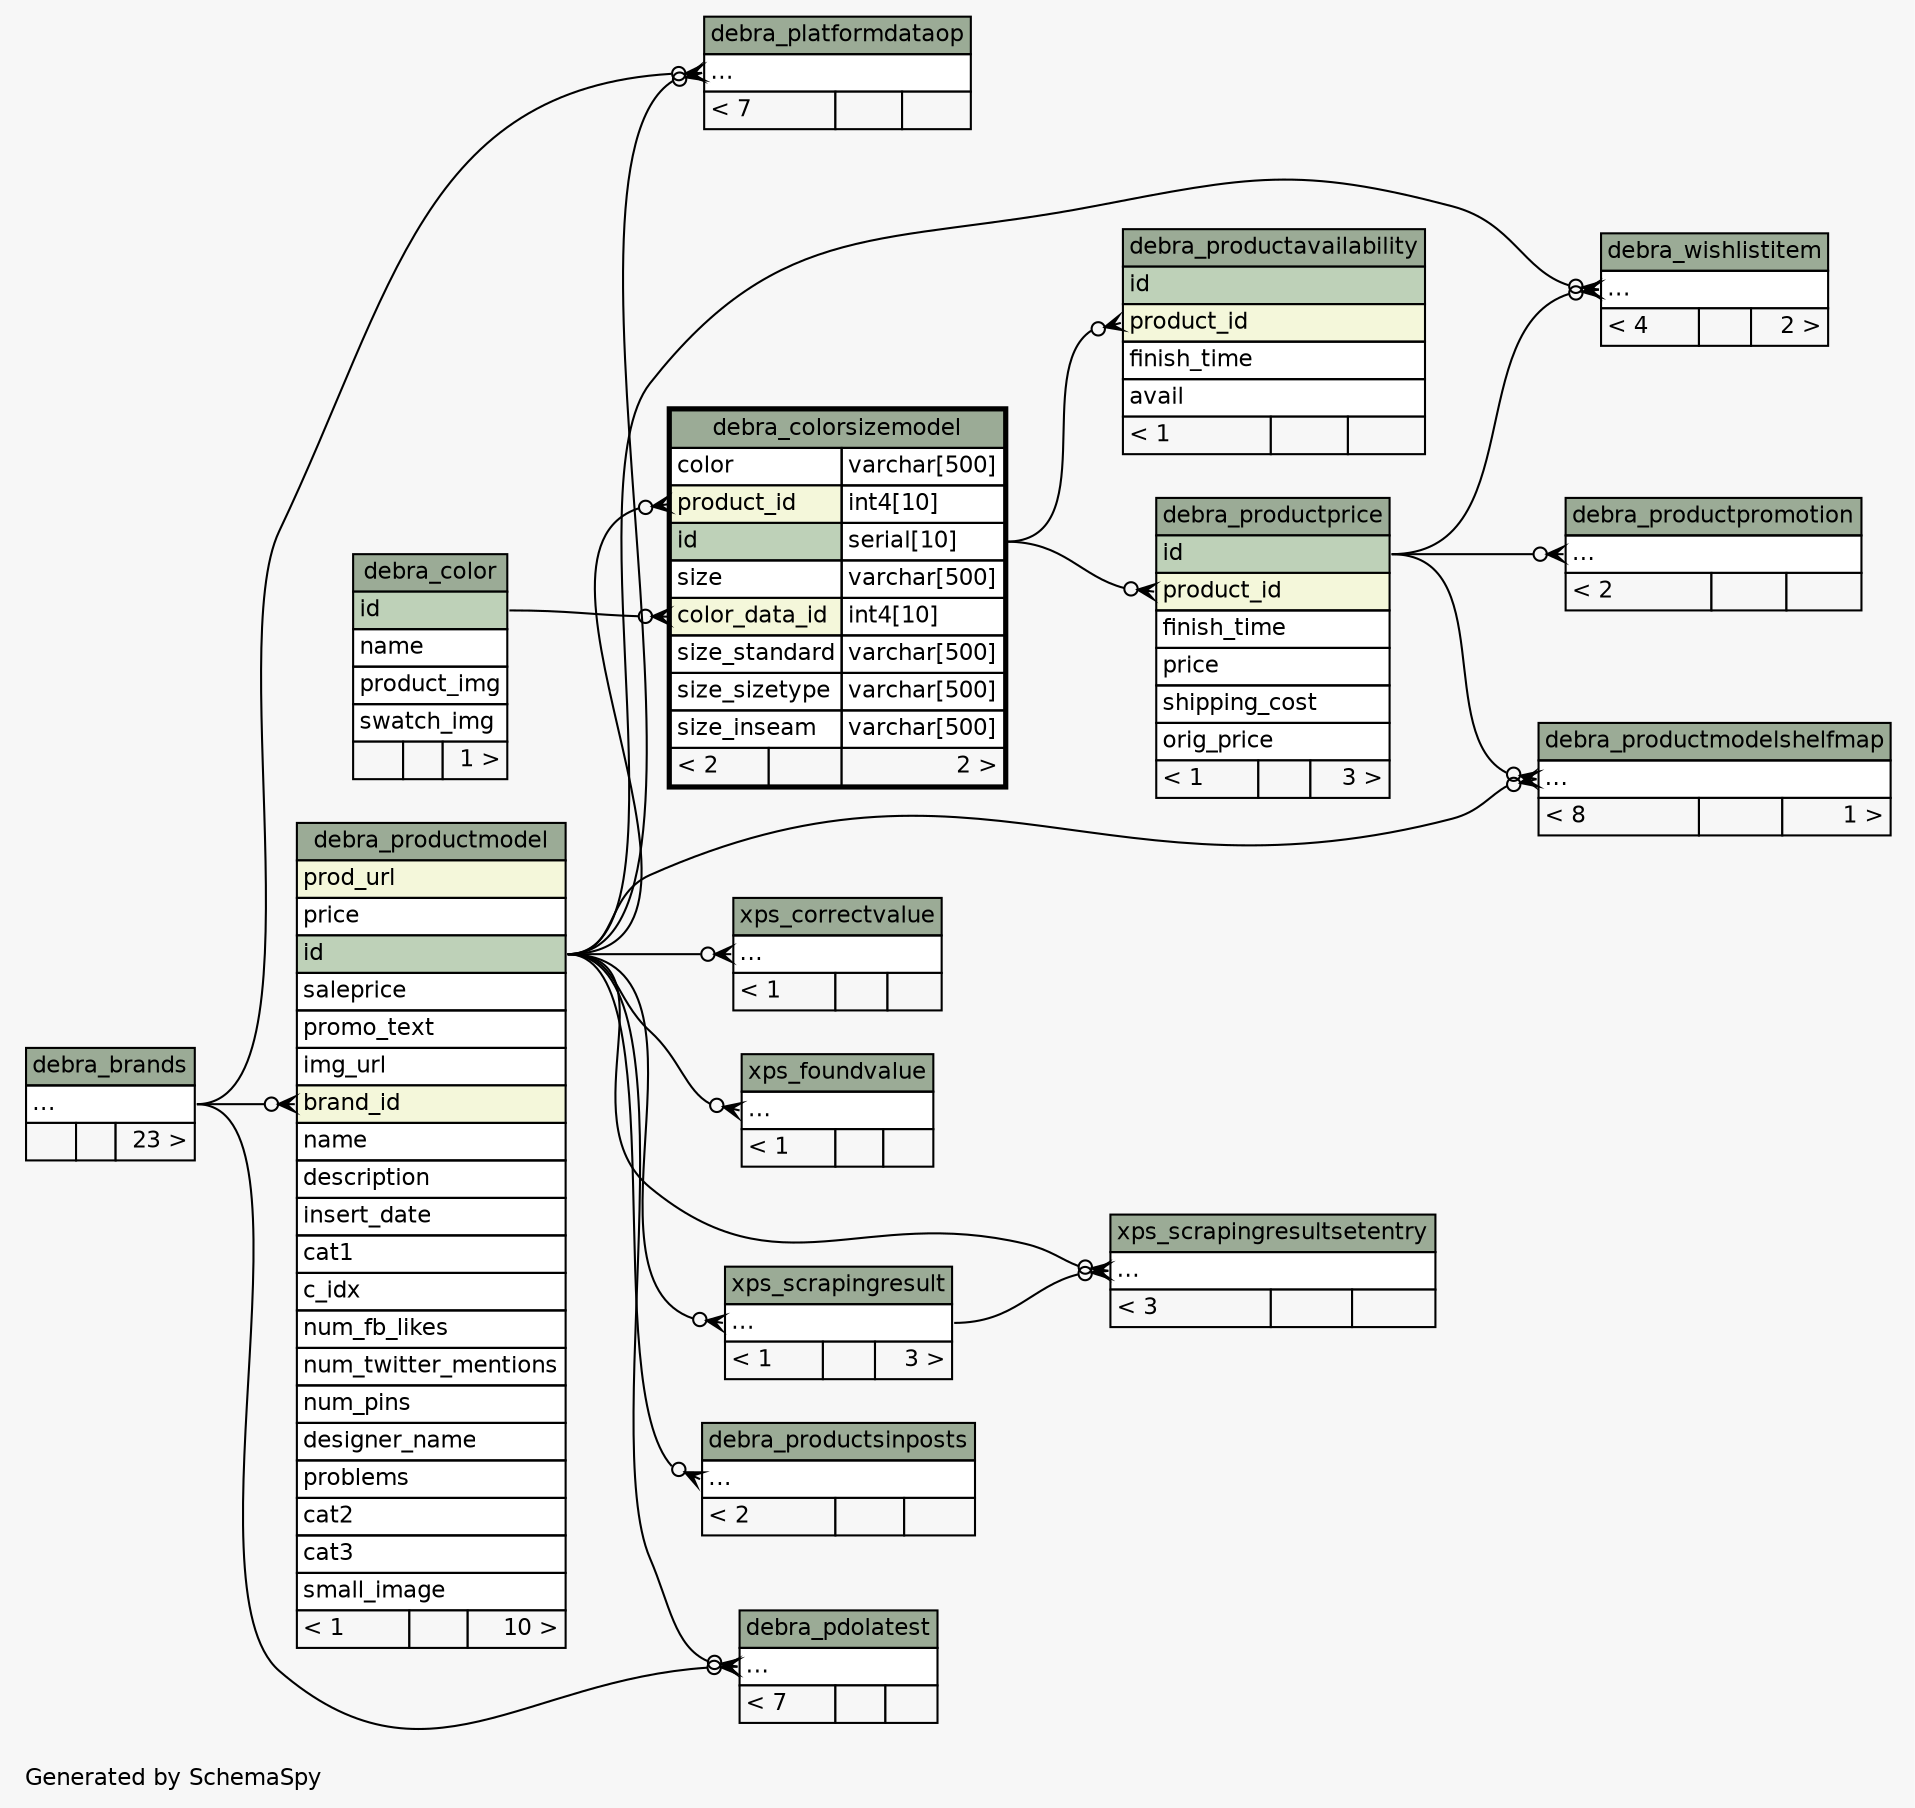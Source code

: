// dot 2.36.0 on Linux 3.17.0-rc4-a1
// SchemaSpy rev 590
digraph "twoDegreesRelationshipsDiagram" {
  graph [
    rankdir="RL"
    bgcolor="#f7f7f7"
    label="\nGenerated by SchemaSpy"
    labeljust="l"
    nodesep="0.18"
    ranksep="0.46"
    fontname="Helvetica"
    fontsize="11"
  ];
  node [
    fontname="Helvetica"
    fontsize="11"
    shape="plaintext"
  ];
  edge [
    arrowsize="0.8"
  ];
  "debra_colorsizemodel":"color_data_id":w -> "debra_color":"id":e [arrowhead=none dir=back arrowtail=crowodot];
  "debra_colorsizemodel":"product_id":w -> "debra_productmodel":"id":e [arrowhead=none dir=back arrowtail=crowodot];
  "debra_pdolatest":"elipses":w -> "debra_brands":"elipses":e [arrowhead=none dir=back arrowtail=crowodot];
  "debra_pdolatest":"elipses":w -> "debra_productmodel":"id":e [arrowhead=none dir=back arrowtail=crowodot];
  "debra_platformdataop":"elipses":w -> "debra_brands":"elipses":e [arrowhead=none dir=back arrowtail=crowodot];
  "debra_platformdataop":"elipses":w -> "debra_productmodel":"id":e [arrowhead=none dir=back arrowtail=crowodot];
  "debra_productavailability":"product_id":w -> "debra_colorsizemodel":"id.type":e [arrowhead=none dir=back arrowtail=crowodot];
  "debra_productmodel":"brand_id":w -> "debra_brands":"elipses":e [arrowhead=none dir=back arrowtail=crowodot];
  "debra_productmodelshelfmap":"elipses":w -> "debra_productprice":"id":e [arrowhead=none dir=back arrowtail=crowodot];
  "debra_productmodelshelfmap":"elipses":w -> "debra_productmodel":"id":e [arrowhead=none dir=back arrowtail=crowodot];
  "debra_productprice":"product_id":w -> "debra_colorsizemodel":"id.type":e [arrowhead=none dir=back arrowtail=crowodot];
  "debra_productpromotion":"elipses":w -> "debra_productprice":"id":e [arrowhead=none dir=back arrowtail=crowodot];
  "debra_productsinposts":"elipses":w -> "debra_productmodel":"id":e [arrowhead=none dir=back arrowtail=crowodot];
  "debra_wishlistitem":"elipses":w -> "debra_productprice":"id":e [arrowhead=none dir=back arrowtail=crowodot];
  "debra_wishlistitem":"elipses":w -> "debra_productmodel":"id":e [arrowhead=none dir=back arrowtail=crowodot];
  "xps_correctvalue":"elipses":w -> "debra_productmodel":"id":e [arrowhead=none dir=back arrowtail=crowodot];
  "xps_foundvalue":"elipses":w -> "debra_productmodel":"id":e [arrowhead=none dir=back arrowtail=crowodot];
  "xps_scrapingresult":"elipses":w -> "debra_productmodel":"id":e [arrowhead=none dir=back arrowtail=crowodot];
  "xps_scrapingresultsetentry":"elipses":w -> "debra_productmodel":"id":e [arrowhead=none dir=back arrowtail=crowodot];
  "xps_scrapingresultsetentry":"elipses":w -> "xps_scrapingresult":"elipses":e [arrowhead=none dir=back arrowtail=crowodot];
  "debra_brands" [
    label=<
    <TABLE BORDER="0" CELLBORDER="1" CELLSPACING="0" BGCOLOR="#ffffff">
      <TR><TD COLSPAN="3" BGCOLOR="#9bab96" ALIGN="CENTER">debra_brands</TD></TR>
      <TR><TD PORT="elipses" COLSPAN="3" ALIGN="LEFT">...</TD></TR>
      <TR><TD ALIGN="LEFT" BGCOLOR="#f7f7f7">  </TD><TD ALIGN="RIGHT" BGCOLOR="#f7f7f7">  </TD><TD ALIGN="RIGHT" BGCOLOR="#f7f7f7">23 &gt;</TD></TR>
    </TABLE>>
    URL="debra_brands.html"
    tooltip="debra_brands"
  ];
  "debra_color" [
    label=<
    <TABLE BORDER="0" CELLBORDER="1" CELLSPACING="0" BGCOLOR="#ffffff">
      <TR><TD COLSPAN="3" BGCOLOR="#9bab96" ALIGN="CENTER">debra_color</TD></TR>
      <TR><TD PORT="id" COLSPAN="3" BGCOLOR="#bed1b8" ALIGN="LEFT">id</TD></TR>
      <TR><TD PORT="name" COLSPAN="3" ALIGN="LEFT">name</TD></TR>
      <TR><TD PORT="product_img" COLSPAN="3" ALIGN="LEFT">product_img</TD></TR>
      <TR><TD PORT="swatch_img" COLSPAN="3" ALIGN="LEFT">swatch_img</TD></TR>
      <TR><TD ALIGN="LEFT" BGCOLOR="#f7f7f7">  </TD><TD ALIGN="RIGHT" BGCOLOR="#f7f7f7">  </TD><TD ALIGN="RIGHT" BGCOLOR="#f7f7f7">1 &gt;</TD></TR>
    </TABLE>>
    URL="debra_color.html"
    tooltip="debra_color"
  ];
  "debra_colorsizemodel" [
    label=<
    <TABLE BORDER="2" CELLBORDER="1" CELLSPACING="0" BGCOLOR="#ffffff">
      <TR><TD COLSPAN="3" BGCOLOR="#9bab96" ALIGN="CENTER">debra_colorsizemodel</TD></TR>
      <TR><TD PORT="color" COLSPAN="2" ALIGN="LEFT">color</TD><TD PORT="color.type" ALIGN="LEFT">varchar[500]</TD></TR>
      <TR><TD PORT="product_id" COLSPAN="2" BGCOLOR="#f4f7da" ALIGN="LEFT">product_id</TD><TD PORT="product_id.type" ALIGN="LEFT">int4[10]</TD></TR>
      <TR><TD PORT="id" COLSPAN="2" BGCOLOR="#bed1b8" ALIGN="LEFT">id</TD><TD PORT="id.type" ALIGN="LEFT">serial[10]</TD></TR>
      <TR><TD PORT="size" COLSPAN="2" ALIGN="LEFT">size</TD><TD PORT="size.type" ALIGN="LEFT">varchar[500]</TD></TR>
      <TR><TD PORT="color_data_id" COLSPAN="2" BGCOLOR="#f4f7da" ALIGN="LEFT">color_data_id</TD><TD PORT="color_data_id.type" ALIGN="LEFT">int4[10]</TD></TR>
      <TR><TD PORT="size_standard" COLSPAN="2" ALIGN="LEFT">size_standard</TD><TD PORT="size_standard.type" ALIGN="LEFT">varchar[500]</TD></TR>
      <TR><TD PORT="size_sizetype" COLSPAN="2" ALIGN="LEFT">size_sizetype</TD><TD PORT="size_sizetype.type" ALIGN="LEFT">varchar[500]</TD></TR>
      <TR><TD PORT="size_inseam" COLSPAN="2" ALIGN="LEFT">size_inseam</TD><TD PORT="size_inseam.type" ALIGN="LEFT">varchar[500]</TD></TR>
      <TR><TD ALIGN="LEFT" BGCOLOR="#f7f7f7">&lt; 2</TD><TD ALIGN="RIGHT" BGCOLOR="#f7f7f7">  </TD><TD ALIGN="RIGHT" BGCOLOR="#f7f7f7">2 &gt;</TD></TR>
    </TABLE>>
    URL="debra_colorsizemodel.html"
    tooltip="debra_colorsizemodel"
  ];
  "debra_pdolatest" [
    label=<
    <TABLE BORDER="0" CELLBORDER="1" CELLSPACING="0" BGCOLOR="#ffffff">
      <TR><TD COLSPAN="3" BGCOLOR="#9bab96" ALIGN="CENTER">debra_pdolatest</TD></TR>
      <TR><TD PORT="elipses" COLSPAN="3" ALIGN="LEFT">...</TD></TR>
      <TR><TD ALIGN="LEFT" BGCOLOR="#f7f7f7">&lt; 7</TD><TD ALIGN="RIGHT" BGCOLOR="#f7f7f7">  </TD><TD ALIGN="RIGHT" BGCOLOR="#f7f7f7">  </TD></TR>
    </TABLE>>
    URL="debra_pdolatest.html"
    tooltip="debra_pdolatest"
  ];
  "debra_platformdataop" [
    label=<
    <TABLE BORDER="0" CELLBORDER="1" CELLSPACING="0" BGCOLOR="#ffffff">
      <TR><TD COLSPAN="3" BGCOLOR="#9bab96" ALIGN="CENTER">debra_platformdataop</TD></TR>
      <TR><TD PORT="elipses" COLSPAN="3" ALIGN="LEFT">...</TD></TR>
      <TR><TD ALIGN="LEFT" BGCOLOR="#f7f7f7">&lt; 7</TD><TD ALIGN="RIGHT" BGCOLOR="#f7f7f7">  </TD><TD ALIGN="RIGHT" BGCOLOR="#f7f7f7">  </TD></TR>
    </TABLE>>
    URL="debra_platformdataop.html"
    tooltip="debra_platformdataop"
  ];
  "debra_productavailability" [
    label=<
    <TABLE BORDER="0" CELLBORDER="1" CELLSPACING="0" BGCOLOR="#ffffff">
      <TR><TD COLSPAN="3" BGCOLOR="#9bab96" ALIGN="CENTER">debra_productavailability</TD></TR>
      <TR><TD PORT="id" COLSPAN="3" BGCOLOR="#bed1b8" ALIGN="LEFT">id</TD></TR>
      <TR><TD PORT="product_id" COLSPAN="3" BGCOLOR="#f4f7da" ALIGN="LEFT">product_id</TD></TR>
      <TR><TD PORT="finish_time" COLSPAN="3" ALIGN="LEFT">finish_time</TD></TR>
      <TR><TD PORT="avail" COLSPAN="3" ALIGN="LEFT">avail</TD></TR>
      <TR><TD ALIGN="LEFT" BGCOLOR="#f7f7f7">&lt; 1</TD><TD ALIGN="RIGHT" BGCOLOR="#f7f7f7">  </TD><TD ALIGN="RIGHT" BGCOLOR="#f7f7f7">  </TD></TR>
    </TABLE>>
    URL="debra_productavailability.html"
    tooltip="debra_productavailability"
  ];
  "debra_productmodel" [
    label=<
    <TABLE BORDER="0" CELLBORDER="1" CELLSPACING="0" BGCOLOR="#ffffff">
      <TR><TD COLSPAN="3" BGCOLOR="#9bab96" ALIGN="CENTER">debra_productmodel</TD></TR>
      <TR><TD PORT="prod_url" COLSPAN="3" BGCOLOR="#f4f7da" ALIGN="LEFT">prod_url</TD></TR>
      <TR><TD PORT="price" COLSPAN="3" ALIGN="LEFT">price</TD></TR>
      <TR><TD PORT="id" COLSPAN="3" BGCOLOR="#bed1b8" ALIGN="LEFT">id</TD></TR>
      <TR><TD PORT="saleprice" COLSPAN="3" ALIGN="LEFT">saleprice</TD></TR>
      <TR><TD PORT="promo_text" COLSPAN="3" ALIGN="LEFT">promo_text</TD></TR>
      <TR><TD PORT="img_url" COLSPAN="3" ALIGN="LEFT">img_url</TD></TR>
      <TR><TD PORT="brand_id" COLSPAN="3" BGCOLOR="#f4f7da" ALIGN="LEFT">brand_id</TD></TR>
      <TR><TD PORT="name" COLSPAN="3" ALIGN="LEFT">name</TD></TR>
      <TR><TD PORT="description" COLSPAN="3" ALIGN="LEFT">description</TD></TR>
      <TR><TD PORT="insert_date" COLSPAN="3" ALIGN="LEFT">insert_date</TD></TR>
      <TR><TD PORT="cat1" COLSPAN="3" ALIGN="LEFT">cat1</TD></TR>
      <TR><TD PORT="c_idx" COLSPAN="3" ALIGN="LEFT">c_idx</TD></TR>
      <TR><TD PORT="num_fb_likes" COLSPAN="3" ALIGN="LEFT">num_fb_likes</TD></TR>
      <TR><TD PORT="num_twitter_mentions" COLSPAN="3" ALIGN="LEFT">num_twitter_mentions</TD></TR>
      <TR><TD PORT="num_pins" COLSPAN="3" ALIGN="LEFT">num_pins</TD></TR>
      <TR><TD PORT="designer_name" COLSPAN="3" ALIGN="LEFT">designer_name</TD></TR>
      <TR><TD PORT="problems" COLSPAN="3" ALIGN="LEFT">problems</TD></TR>
      <TR><TD PORT="cat2" COLSPAN="3" ALIGN="LEFT">cat2</TD></TR>
      <TR><TD PORT="cat3" COLSPAN="3" ALIGN="LEFT">cat3</TD></TR>
      <TR><TD PORT="small_image" COLSPAN="3" ALIGN="LEFT">small_image</TD></TR>
      <TR><TD ALIGN="LEFT" BGCOLOR="#f7f7f7">&lt; 1</TD><TD ALIGN="RIGHT" BGCOLOR="#f7f7f7">  </TD><TD ALIGN="RIGHT" BGCOLOR="#f7f7f7">10 &gt;</TD></TR>
    </TABLE>>
    URL="debra_productmodel.html"
    tooltip="debra_productmodel"
  ];
  "debra_productmodelshelfmap" [
    label=<
    <TABLE BORDER="0" CELLBORDER="1" CELLSPACING="0" BGCOLOR="#ffffff">
      <TR><TD COLSPAN="3" BGCOLOR="#9bab96" ALIGN="CENTER">debra_productmodelshelfmap</TD></TR>
      <TR><TD PORT="elipses" COLSPAN="3" ALIGN="LEFT">...</TD></TR>
      <TR><TD ALIGN="LEFT" BGCOLOR="#f7f7f7">&lt; 8</TD><TD ALIGN="RIGHT" BGCOLOR="#f7f7f7">  </TD><TD ALIGN="RIGHT" BGCOLOR="#f7f7f7">1 &gt;</TD></TR>
    </TABLE>>
    URL="debra_productmodelshelfmap.html"
    tooltip="debra_productmodelshelfmap"
  ];
  "debra_productprice" [
    label=<
    <TABLE BORDER="0" CELLBORDER="1" CELLSPACING="0" BGCOLOR="#ffffff">
      <TR><TD COLSPAN="3" BGCOLOR="#9bab96" ALIGN="CENTER">debra_productprice</TD></TR>
      <TR><TD PORT="id" COLSPAN="3" BGCOLOR="#bed1b8" ALIGN="LEFT">id</TD></TR>
      <TR><TD PORT="product_id" COLSPAN="3" BGCOLOR="#f4f7da" ALIGN="LEFT">product_id</TD></TR>
      <TR><TD PORT="finish_time" COLSPAN="3" ALIGN="LEFT">finish_time</TD></TR>
      <TR><TD PORT="price" COLSPAN="3" ALIGN="LEFT">price</TD></TR>
      <TR><TD PORT="shipping_cost" COLSPAN="3" ALIGN="LEFT">shipping_cost</TD></TR>
      <TR><TD PORT="orig_price" COLSPAN="3" ALIGN="LEFT">orig_price</TD></TR>
      <TR><TD ALIGN="LEFT" BGCOLOR="#f7f7f7">&lt; 1</TD><TD ALIGN="RIGHT" BGCOLOR="#f7f7f7">  </TD><TD ALIGN="RIGHT" BGCOLOR="#f7f7f7">3 &gt;</TD></TR>
    </TABLE>>
    URL="debra_productprice.html"
    tooltip="debra_productprice"
  ];
  "debra_productpromotion" [
    label=<
    <TABLE BORDER="0" CELLBORDER="1" CELLSPACING="0" BGCOLOR="#ffffff">
      <TR><TD COLSPAN="3" BGCOLOR="#9bab96" ALIGN="CENTER">debra_productpromotion</TD></TR>
      <TR><TD PORT="elipses" COLSPAN="3" ALIGN="LEFT">...</TD></TR>
      <TR><TD ALIGN="LEFT" BGCOLOR="#f7f7f7">&lt; 2</TD><TD ALIGN="RIGHT" BGCOLOR="#f7f7f7">  </TD><TD ALIGN="RIGHT" BGCOLOR="#f7f7f7">  </TD></TR>
    </TABLE>>
    URL="debra_productpromotion.html"
    tooltip="debra_productpromotion"
  ];
  "debra_productsinposts" [
    label=<
    <TABLE BORDER="0" CELLBORDER="1" CELLSPACING="0" BGCOLOR="#ffffff">
      <TR><TD COLSPAN="3" BGCOLOR="#9bab96" ALIGN="CENTER">debra_productsinposts</TD></TR>
      <TR><TD PORT="elipses" COLSPAN="3" ALIGN="LEFT">...</TD></TR>
      <TR><TD ALIGN="LEFT" BGCOLOR="#f7f7f7">&lt; 2</TD><TD ALIGN="RIGHT" BGCOLOR="#f7f7f7">  </TD><TD ALIGN="RIGHT" BGCOLOR="#f7f7f7">  </TD></TR>
    </TABLE>>
    URL="debra_productsinposts.html"
    tooltip="debra_productsinposts"
  ];
  "debra_wishlistitem" [
    label=<
    <TABLE BORDER="0" CELLBORDER="1" CELLSPACING="0" BGCOLOR="#ffffff">
      <TR><TD COLSPAN="3" BGCOLOR="#9bab96" ALIGN="CENTER">debra_wishlistitem</TD></TR>
      <TR><TD PORT="elipses" COLSPAN="3" ALIGN="LEFT">...</TD></TR>
      <TR><TD ALIGN="LEFT" BGCOLOR="#f7f7f7">&lt; 4</TD><TD ALIGN="RIGHT" BGCOLOR="#f7f7f7">  </TD><TD ALIGN="RIGHT" BGCOLOR="#f7f7f7">2 &gt;</TD></TR>
    </TABLE>>
    URL="debra_wishlistitem.html"
    tooltip="debra_wishlistitem"
  ];
  "xps_correctvalue" [
    label=<
    <TABLE BORDER="0" CELLBORDER="1" CELLSPACING="0" BGCOLOR="#ffffff">
      <TR><TD COLSPAN="3" BGCOLOR="#9bab96" ALIGN="CENTER">xps_correctvalue</TD></TR>
      <TR><TD PORT="elipses" COLSPAN="3" ALIGN="LEFT">...</TD></TR>
      <TR><TD ALIGN="LEFT" BGCOLOR="#f7f7f7">&lt; 1</TD><TD ALIGN="RIGHT" BGCOLOR="#f7f7f7">  </TD><TD ALIGN="RIGHT" BGCOLOR="#f7f7f7">  </TD></TR>
    </TABLE>>
    URL="xps_correctvalue.html"
    tooltip="xps_correctvalue"
  ];
  "xps_foundvalue" [
    label=<
    <TABLE BORDER="0" CELLBORDER="1" CELLSPACING="0" BGCOLOR="#ffffff">
      <TR><TD COLSPAN="3" BGCOLOR="#9bab96" ALIGN="CENTER">xps_foundvalue</TD></TR>
      <TR><TD PORT="elipses" COLSPAN="3" ALIGN="LEFT">...</TD></TR>
      <TR><TD ALIGN="LEFT" BGCOLOR="#f7f7f7">&lt; 1</TD><TD ALIGN="RIGHT" BGCOLOR="#f7f7f7">  </TD><TD ALIGN="RIGHT" BGCOLOR="#f7f7f7">  </TD></TR>
    </TABLE>>
    URL="xps_foundvalue.html"
    tooltip="xps_foundvalue"
  ];
  "xps_scrapingresult" [
    label=<
    <TABLE BORDER="0" CELLBORDER="1" CELLSPACING="0" BGCOLOR="#ffffff">
      <TR><TD COLSPAN="3" BGCOLOR="#9bab96" ALIGN="CENTER">xps_scrapingresult</TD></TR>
      <TR><TD PORT="elipses" COLSPAN="3" ALIGN="LEFT">...</TD></TR>
      <TR><TD ALIGN="LEFT" BGCOLOR="#f7f7f7">&lt; 1</TD><TD ALIGN="RIGHT" BGCOLOR="#f7f7f7">  </TD><TD ALIGN="RIGHT" BGCOLOR="#f7f7f7">3 &gt;</TD></TR>
    </TABLE>>
    URL="xps_scrapingresult.html"
    tooltip="xps_scrapingresult"
  ];
  "xps_scrapingresultsetentry" [
    label=<
    <TABLE BORDER="0" CELLBORDER="1" CELLSPACING="0" BGCOLOR="#ffffff">
      <TR><TD COLSPAN="3" BGCOLOR="#9bab96" ALIGN="CENTER">xps_scrapingresultsetentry</TD></TR>
      <TR><TD PORT="elipses" COLSPAN="3" ALIGN="LEFT">...</TD></TR>
      <TR><TD ALIGN="LEFT" BGCOLOR="#f7f7f7">&lt; 3</TD><TD ALIGN="RIGHT" BGCOLOR="#f7f7f7">  </TD><TD ALIGN="RIGHT" BGCOLOR="#f7f7f7">  </TD></TR>
    </TABLE>>
    URL="xps_scrapingresultsetentry.html"
    tooltip="xps_scrapingresultsetentry"
  ];
}
